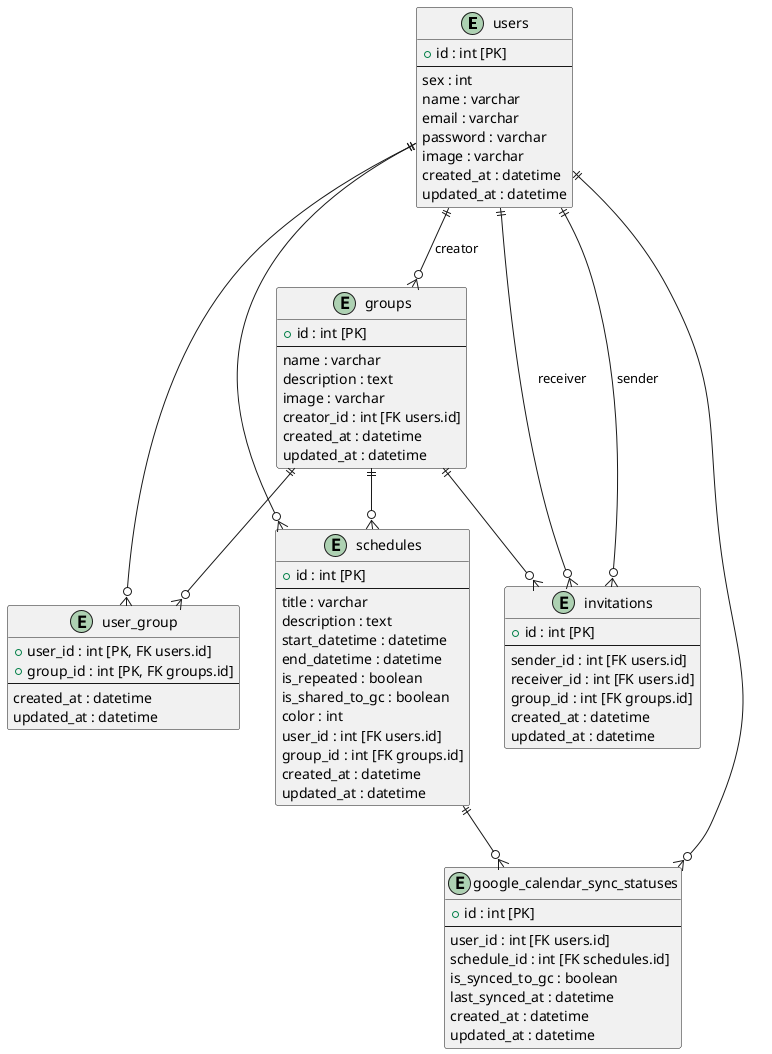 @startuml

entity "users" {
  + id : int [PK]
  --
  sex : int
  name : varchar
  email : varchar
  password : varchar
  image : varchar
  created_at : datetime
  updated_at : datetime
}

entity "groups" {
  + id : int [PK]
  --
  name : varchar
  description : text
  image : varchar
  creator_id : int [FK users.id]
  created_at : datetime
  updated_at : datetime
}

entity "user_group" {
  + user_id : int [PK, FK users.id]
  + group_id : int [PK, FK groups.id]
  --
  created_at : datetime
  updated_at : datetime
}

entity "schedules" {
  + id : int [PK]
  --
  title : varchar
  description : text
  start_datetime : datetime
  end_datetime : datetime
  is_repeated : boolean
  is_shared_to_gc : boolean
  color : int
  user_id : int [FK users.id]
  group_id : int [FK groups.id]
  created_at : datetime
  updated_at : datetime
}

entity "invitations" {
  + id : int [PK]
  --
  sender_id : int [FK users.id]
  receiver_id : int [FK users.id]
  group_id : int [FK groups.id]
  created_at : datetime
  updated_at : datetime
}

entity "google_calendar_sync_statuses" {
  + id : int [PK]
  ---
  user_id : int [FK users.id]
  schedule_id : int [FK schedules.id]
  is_synced_to_gc : boolean
  last_synced_at : datetime
  created_at : datetime
  updated_at : datetime
}

users ||--o{ user_group
users ||--o{ groups : creator
groups ||--o{ user_group
users ||--o{ schedules
groups ||--o{ schedules
users ||--o{ google_calendar_sync_statuses
schedules ||--o{ google_calendar_sync_statuses
users ||--o{ invitations : sender
users ||--o{ invitations : receiver
groups ||--o{ invitations

@enduml
